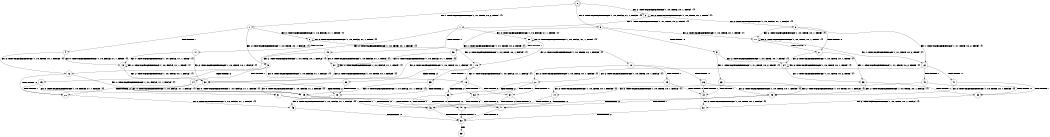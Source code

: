 digraph BCG {
size = "7, 10.5";
center = TRUE;
node [shape = circle];
0 [peripheries = 2];
0 -> 1 [label = "EX !1 !ATOMIC_EXCH_BRANCH (1, +1, TRUE, +0, 2, TRUE) !{}"];
0 -> 2 [label = "EX !2 !ATOMIC_EXCH_BRANCH (1, +0, TRUE, +0, 1, TRUE) !{}"];
0 -> 3 [label = "EX !0 !ATOMIC_EXCH_BRANCH (1, +0, FALSE, +1, 1, FALSE) !{}"];
1 -> 4 [label = "TERMINATE !1"];
1 -> 5 [label = "EX !2 !ATOMIC_EXCH_BRANCH (1, +0, TRUE, +0, 1, FALSE) !{}"];
1 -> 6 [label = "EX !0 !ATOMIC_EXCH_BRANCH (1, +0, FALSE, +1, 1, TRUE) !{}"];
2 -> 7 [label = "EX !1 !ATOMIC_EXCH_BRANCH (1, +1, TRUE, +0, 2, TRUE) !{}"];
2 -> 8 [label = "EX !0 !ATOMIC_EXCH_BRANCH (1, +0, FALSE, +1, 1, FALSE) !{}"];
2 -> 2 [label = "EX !2 !ATOMIC_EXCH_BRANCH (1, +0, TRUE, +0, 1, TRUE) !{}"];
3 -> 9 [label = "TERMINATE !0"];
3 -> 10 [label = "EX !1 !ATOMIC_EXCH_BRANCH (1, +1, TRUE, +0, 2, TRUE) !{}"];
3 -> 11 [label = "EX !2 !ATOMIC_EXCH_BRANCH (1, +0, TRUE, +0, 1, TRUE) !{}"];
4 -> 12 [label = "EX !2 !ATOMIC_EXCH_BRANCH (1, +0, TRUE, +0, 1, FALSE) !{}"];
4 -> 13 [label = "EX !0 !ATOMIC_EXCH_BRANCH (1, +0, FALSE, +1, 1, TRUE) !{}"];
5 -> 14 [label = "TERMINATE !1"];
5 -> 15 [label = "TERMINATE !2"];
5 -> 16 [label = "EX !0 !ATOMIC_EXCH_BRANCH (1, +0, FALSE, +1, 1, FALSE) !{}"];
6 -> 17 [label = "TERMINATE !1"];
6 -> 18 [label = "EX !2 !ATOMIC_EXCH_BRANCH (1, +0, TRUE, +0, 1, FALSE) !{}"];
6 -> 6 [label = "EX !0 !ATOMIC_EXCH_BRANCH (1, +0, FALSE, +1, 1, TRUE) !{}"];
7 -> 19 [label = "TERMINATE !1"];
7 -> 20 [label = "EX !0 !ATOMIC_EXCH_BRANCH (1, +0, FALSE, +1, 1, TRUE) !{}"];
7 -> 5 [label = "EX !2 !ATOMIC_EXCH_BRANCH (1, +0, TRUE, +0, 1, FALSE) !{}"];
8 -> 21 [label = "TERMINATE !0"];
8 -> 22 [label = "EX !1 !ATOMIC_EXCH_BRANCH (1, +1, TRUE, +0, 2, TRUE) !{}"];
8 -> 11 [label = "EX !2 !ATOMIC_EXCH_BRANCH (1, +0, TRUE, +0, 1, TRUE) !{}"];
9 -> 23 [label = "EX !1 !ATOMIC_EXCH_BRANCH (1, +1, TRUE, +0, 2, TRUE) !{}"];
9 -> 24 [label = "EX !2 !ATOMIC_EXCH_BRANCH (1, +0, TRUE, +0, 1, TRUE) !{}"];
10 -> 25 [label = "TERMINATE !1"];
10 -> 26 [label = "TERMINATE !0"];
10 -> 27 [label = "EX !2 !ATOMIC_EXCH_BRANCH (1, +0, TRUE, +0, 1, FALSE) !{}"];
11 -> 21 [label = "TERMINATE !0"];
11 -> 22 [label = "EX !1 !ATOMIC_EXCH_BRANCH (1, +1, TRUE, +0, 2, TRUE) !{}"];
11 -> 11 [label = "EX !2 !ATOMIC_EXCH_BRANCH (1, +0, TRUE, +0, 1, TRUE) !{}"];
12 -> 28 [label = "TERMINATE !2"];
12 -> 29 [label = "EX !0 !ATOMIC_EXCH_BRANCH (1, +0, FALSE, +1, 1, FALSE) !{}"];
13 -> 30 [label = "EX !2 !ATOMIC_EXCH_BRANCH (1, +0, TRUE, +0, 1, FALSE) !{}"];
13 -> 13 [label = "EX !0 !ATOMIC_EXCH_BRANCH (1, +0, FALSE, +1, 1, TRUE) !{}"];
14 -> 28 [label = "TERMINATE !2"];
14 -> 29 [label = "EX !0 !ATOMIC_EXCH_BRANCH (1, +0, FALSE, +1, 1, FALSE) !{}"];
15 -> 28 [label = "TERMINATE !1"];
15 -> 31 [label = "EX !0 !ATOMIC_EXCH_BRANCH (1, +0, FALSE, +1, 1, FALSE) !{}"];
16 -> 32 [label = "TERMINATE !1"];
16 -> 33 [label = "TERMINATE !2"];
16 -> 34 [label = "TERMINATE !0"];
17 -> 13 [label = "EX !0 !ATOMIC_EXCH_BRANCH (1, +0, FALSE, +1, 1, TRUE) !{}"];
17 -> 30 [label = "EX !2 !ATOMIC_EXCH_BRANCH (1, +0, TRUE, +0, 1, FALSE) !{}"];
18 -> 35 [label = "TERMINATE !1"];
18 -> 36 [label = "TERMINATE !2"];
18 -> 16 [label = "EX !0 !ATOMIC_EXCH_BRANCH (1, +0, FALSE, +1, 1, FALSE) !{}"];
19 -> 12 [label = "EX !2 !ATOMIC_EXCH_BRANCH (1, +0, TRUE, +0, 1, FALSE) !{}"];
19 -> 37 [label = "EX !0 !ATOMIC_EXCH_BRANCH (1, +0, FALSE, +1, 1, TRUE) !{}"];
20 -> 38 [label = "TERMINATE !1"];
20 -> 18 [label = "EX !2 !ATOMIC_EXCH_BRANCH (1, +0, TRUE, +0, 1, FALSE) !{}"];
20 -> 20 [label = "EX !0 !ATOMIC_EXCH_BRANCH (1, +0, FALSE, +1, 1, TRUE) !{}"];
21 -> 24 [label = "EX !2 !ATOMIC_EXCH_BRANCH (1, +0, TRUE, +0, 1, TRUE) !{}"];
21 -> 39 [label = "EX !1 !ATOMIC_EXCH_BRANCH (1, +1, TRUE, +0, 2, TRUE) !{}"];
22 -> 40 [label = "TERMINATE !1"];
22 -> 41 [label = "TERMINATE !0"];
22 -> 27 [label = "EX !2 !ATOMIC_EXCH_BRANCH (1, +0, TRUE, +0, 1, FALSE) !{}"];
23 -> 42 [label = "TERMINATE !1"];
23 -> 43 [label = "EX !2 !ATOMIC_EXCH_BRANCH (1, +0, TRUE, +0, 1, FALSE) !{}"];
24 -> 39 [label = "EX !1 !ATOMIC_EXCH_BRANCH (1, +1, TRUE, +0, 2, TRUE) !{}"];
24 -> 24 [label = "EX !2 !ATOMIC_EXCH_BRANCH (1, +0, TRUE, +0, 1, TRUE) !{}"];
25 -> 42 [label = "TERMINATE !0"];
25 -> 44 [label = "EX !2 !ATOMIC_EXCH_BRANCH (1, +0, TRUE, +0, 1, FALSE) !{}"];
26 -> 42 [label = "TERMINATE !1"];
26 -> 43 [label = "EX !2 !ATOMIC_EXCH_BRANCH (1, +0, TRUE, +0, 1, FALSE) !{}"];
27 -> 32 [label = "TERMINATE !1"];
27 -> 33 [label = "TERMINATE !2"];
27 -> 34 [label = "TERMINATE !0"];
28 -> 45 [label = "EX !0 !ATOMIC_EXCH_BRANCH (1, +0, FALSE, +1, 1, FALSE) !{}"];
29 -> 46 [label = "TERMINATE !2"];
29 -> 47 [label = "TERMINATE !0"];
30 -> 48 [label = "TERMINATE !2"];
30 -> 29 [label = "EX !0 !ATOMIC_EXCH_BRANCH (1, +0, FALSE, +1, 1, FALSE) !{}"];
31 -> 46 [label = "TERMINATE !1"];
31 -> 49 [label = "TERMINATE !0"];
32 -> 46 [label = "TERMINATE !2"];
32 -> 47 [label = "TERMINATE !0"];
33 -> 46 [label = "TERMINATE !1"];
33 -> 49 [label = "TERMINATE !0"];
34 -> 47 [label = "TERMINATE !1"];
34 -> 49 [label = "TERMINATE !2"];
35 -> 29 [label = "EX !0 !ATOMIC_EXCH_BRANCH (1, +0, FALSE, +1, 1, FALSE) !{}"];
35 -> 48 [label = "TERMINATE !2"];
36 -> 31 [label = "EX !0 !ATOMIC_EXCH_BRANCH (1, +0, FALSE, +1, 1, FALSE) !{}"];
36 -> 48 [label = "TERMINATE !1"];
37 -> 30 [label = "EX !2 !ATOMIC_EXCH_BRANCH (1, +0, TRUE, +0, 1, FALSE) !{}"];
37 -> 37 [label = "EX !0 !ATOMIC_EXCH_BRANCH (1, +0, FALSE, +1, 1, TRUE) !{}"];
38 -> 30 [label = "EX !2 !ATOMIC_EXCH_BRANCH (1, +0, TRUE, +0, 1, FALSE) !{}"];
38 -> 37 [label = "EX !0 !ATOMIC_EXCH_BRANCH (1, +0, FALSE, +1, 1, TRUE) !{}"];
39 -> 50 [label = "TERMINATE !1"];
39 -> 43 [label = "EX !2 !ATOMIC_EXCH_BRANCH (1, +0, TRUE, +0, 1, FALSE) !{}"];
40 -> 44 [label = "EX !2 !ATOMIC_EXCH_BRANCH (1, +0, TRUE, +0, 1, FALSE) !{}"];
40 -> 50 [label = "TERMINATE !0"];
41 -> 43 [label = "EX !2 !ATOMIC_EXCH_BRANCH (1, +0, TRUE, +0, 1, FALSE) !{}"];
41 -> 50 [label = "TERMINATE !1"];
42 -> 51 [label = "EX !2 !ATOMIC_EXCH_BRANCH (1, +0, TRUE, +0, 1, FALSE) !{}"];
43 -> 47 [label = "TERMINATE !1"];
43 -> 49 [label = "TERMINATE !2"];
44 -> 46 [label = "TERMINATE !2"];
44 -> 47 [label = "TERMINATE !0"];
45 -> 52 [label = "TERMINATE !0"];
46 -> 52 [label = "TERMINATE !0"];
47 -> 52 [label = "TERMINATE !2"];
48 -> 45 [label = "EX !0 !ATOMIC_EXCH_BRANCH (1, +0, FALSE, +1, 1, FALSE) !{}"];
49 -> 52 [label = "TERMINATE !1"];
50 -> 51 [label = "EX !2 !ATOMIC_EXCH_BRANCH (1, +0, TRUE, +0, 1, FALSE) !{}"];
51 -> 52 [label = "TERMINATE !2"];
52 -> 53 [label = "exit"];
}
